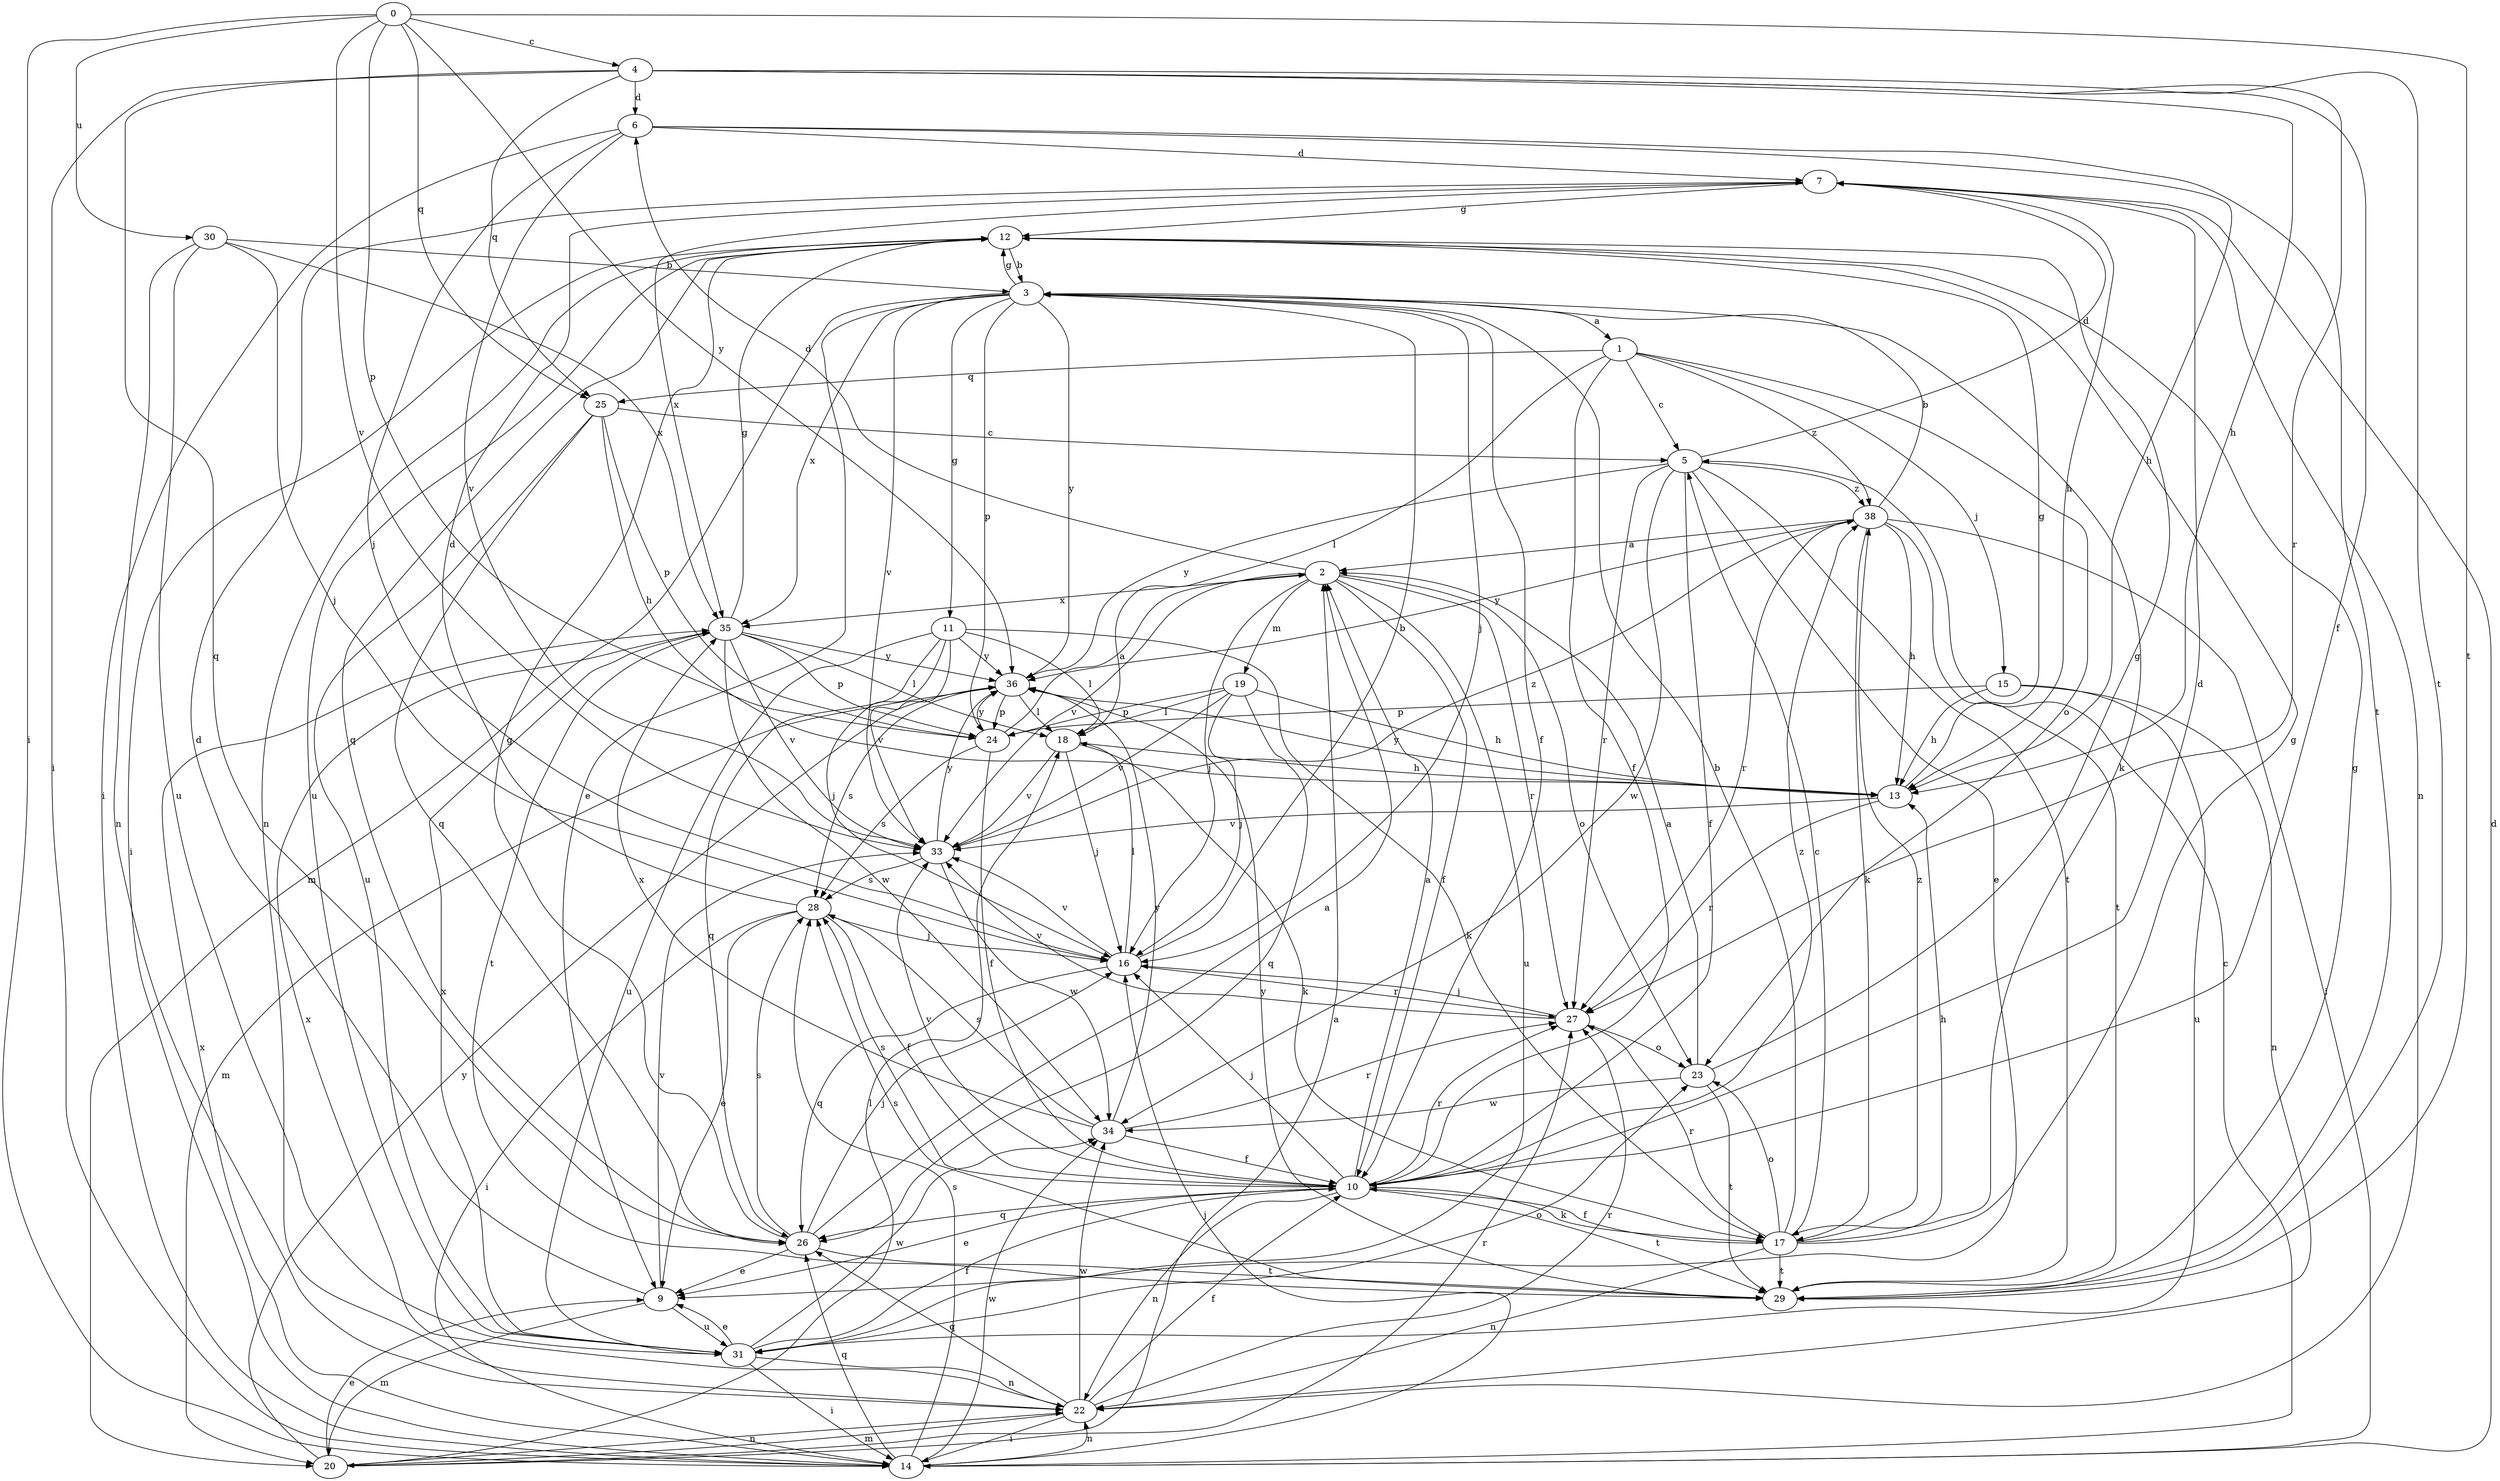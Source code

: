 strict digraph  {
0;
1;
2;
3;
4;
5;
6;
7;
9;
10;
11;
12;
13;
14;
15;
16;
17;
18;
19;
20;
22;
23;
24;
25;
26;
27;
28;
29;
30;
31;
33;
34;
35;
36;
38;
0 -> 4  [label=c];
0 -> 14  [label=i];
0 -> 24  [label=p];
0 -> 25  [label=q];
0 -> 29  [label=t];
0 -> 30  [label=u];
0 -> 33  [label=v];
0 -> 36  [label=y];
1 -> 5  [label=c];
1 -> 10  [label=f];
1 -> 15  [label=j];
1 -> 18  [label=l];
1 -> 23  [label=o];
1 -> 25  [label=q];
1 -> 38  [label=z];
2 -> 6  [label=d];
2 -> 10  [label=f];
2 -> 16  [label=j];
2 -> 19  [label=m];
2 -> 23  [label=o];
2 -> 27  [label=r];
2 -> 31  [label=u];
2 -> 33  [label=v];
2 -> 35  [label=x];
3 -> 1  [label=a];
3 -> 9  [label=e];
3 -> 10  [label=f];
3 -> 11  [label=g];
3 -> 12  [label=g];
3 -> 16  [label=j];
3 -> 17  [label=k];
3 -> 20  [label=m];
3 -> 24  [label=p];
3 -> 33  [label=v];
3 -> 35  [label=x];
3 -> 36  [label=y];
4 -> 6  [label=d];
4 -> 10  [label=f];
4 -> 13  [label=h];
4 -> 14  [label=i];
4 -> 25  [label=q];
4 -> 26  [label=q];
4 -> 27  [label=r];
4 -> 29  [label=t];
5 -> 7  [label=d];
5 -> 9  [label=e];
5 -> 10  [label=f];
5 -> 27  [label=r];
5 -> 29  [label=t];
5 -> 34  [label=w];
5 -> 36  [label=y];
5 -> 38  [label=z];
6 -> 7  [label=d];
6 -> 13  [label=h];
6 -> 14  [label=i];
6 -> 16  [label=j];
6 -> 29  [label=t];
6 -> 33  [label=v];
7 -> 12  [label=g];
7 -> 13  [label=h];
7 -> 22  [label=n];
7 -> 35  [label=x];
9 -> 7  [label=d];
9 -> 20  [label=m];
9 -> 31  [label=u];
9 -> 33  [label=v];
10 -> 2  [label=a];
10 -> 7  [label=d];
10 -> 9  [label=e];
10 -> 16  [label=j];
10 -> 17  [label=k];
10 -> 22  [label=n];
10 -> 26  [label=q];
10 -> 27  [label=r];
10 -> 28  [label=s];
10 -> 29  [label=t];
10 -> 33  [label=v];
10 -> 38  [label=z];
11 -> 16  [label=j];
11 -> 17  [label=k];
11 -> 18  [label=l];
11 -> 26  [label=q];
11 -> 31  [label=u];
11 -> 33  [label=v];
11 -> 36  [label=y];
12 -> 3  [label=b];
12 -> 14  [label=i];
12 -> 22  [label=n];
12 -> 26  [label=q];
12 -> 31  [label=u];
13 -> 12  [label=g];
13 -> 27  [label=r];
13 -> 33  [label=v];
13 -> 36  [label=y];
14 -> 5  [label=c];
14 -> 7  [label=d];
14 -> 16  [label=j];
14 -> 22  [label=n];
14 -> 26  [label=q];
14 -> 28  [label=s];
14 -> 34  [label=w];
14 -> 35  [label=x];
15 -> 13  [label=h];
15 -> 22  [label=n];
15 -> 24  [label=p];
15 -> 31  [label=u];
16 -> 3  [label=b];
16 -> 18  [label=l];
16 -> 26  [label=q];
16 -> 27  [label=r];
16 -> 33  [label=v];
17 -> 3  [label=b];
17 -> 5  [label=c];
17 -> 10  [label=f];
17 -> 12  [label=g];
17 -> 13  [label=h];
17 -> 22  [label=n];
17 -> 23  [label=o];
17 -> 27  [label=r];
17 -> 29  [label=t];
17 -> 38  [label=z];
18 -> 13  [label=h];
18 -> 16  [label=j];
18 -> 17  [label=k];
18 -> 33  [label=v];
19 -> 13  [label=h];
19 -> 16  [label=j];
19 -> 18  [label=l];
19 -> 24  [label=p];
19 -> 26  [label=q];
19 -> 33  [label=v];
20 -> 2  [label=a];
20 -> 9  [label=e];
20 -> 18  [label=l];
20 -> 22  [label=n];
20 -> 27  [label=r];
20 -> 36  [label=y];
22 -> 10  [label=f];
22 -> 14  [label=i];
22 -> 20  [label=m];
22 -> 26  [label=q];
22 -> 27  [label=r];
22 -> 34  [label=w];
22 -> 35  [label=x];
23 -> 2  [label=a];
23 -> 12  [label=g];
23 -> 29  [label=t];
23 -> 34  [label=w];
24 -> 2  [label=a];
24 -> 10  [label=f];
24 -> 28  [label=s];
24 -> 36  [label=y];
25 -> 5  [label=c];
25 -> 13  [label=h];
25 -> 24  [label=p];
25 -> 26  [label=q];
25 -> 31  [label=u];
26 -> 2  [label=a];
26 -> 9  [label=e];
26 -> 12  [label=g];
26 -> 16  [label=j];
26 -> 28  [label=s];
26 -> 29  [label=t];
27 -> 16  [label=j];
27 -> 23  [label=o];
27 -> 33  [label=v];
28 -> 7  [label=d];
28 -> 9  [label=e];
28 -> 10  [label=f];
28 -> 14  [label=i];
28 -> 16  [label=j];
29 -> 12  [label=g];
29 -> 28  [label=s];
29 -> 36  [label=y];
30 -> 3  [label=b];
30 -> 16  [label=j];
30 -> 22  [label=n];
30 -> 31  [label=u];
30 -> 35  [label=x];
31 -> 9  [label=e];
31 -> 10  [label=f];
31 -> 14  [label=i];
31 -> 22  [label=n];
31 -> 23  [label=o];
31 -> 34  [label=w];
31 -> 35  [label=x];
33 -> 28  [label=s];
33 -> 34  [label=w];
33 -> 36  [label=y];
33 -> 38  [label=z];
34 -> 10  [label=f];
34 -> 27  [label=r];
34 -> 28  [label=s];
34 -> 35  [label=x];
34 -> 36  [label=y];
35 -> 12  [label=g];
35 -> 18  [label=l];
35 -> 24  [label=p];
35 -> 29  [label=t];
35 -> 33  [label=v];
35 -> 34  [label=w];
35 -> 36  [label=y];
36 -> 18  [label=l];
36 -> 20  [label=m];
36 -> 24  [label=p];
36 -> 28  [label=s];
38 -> 2  [label=a];
38 -> 3  [label=b];
38 -> 13  [label=h];
38 -> 14  [label=i];
38 -> 17  [label=k];
38 -> 27  [label=r];
38 -> 29  [label=t];
38 -> 36  [label=y];
}
